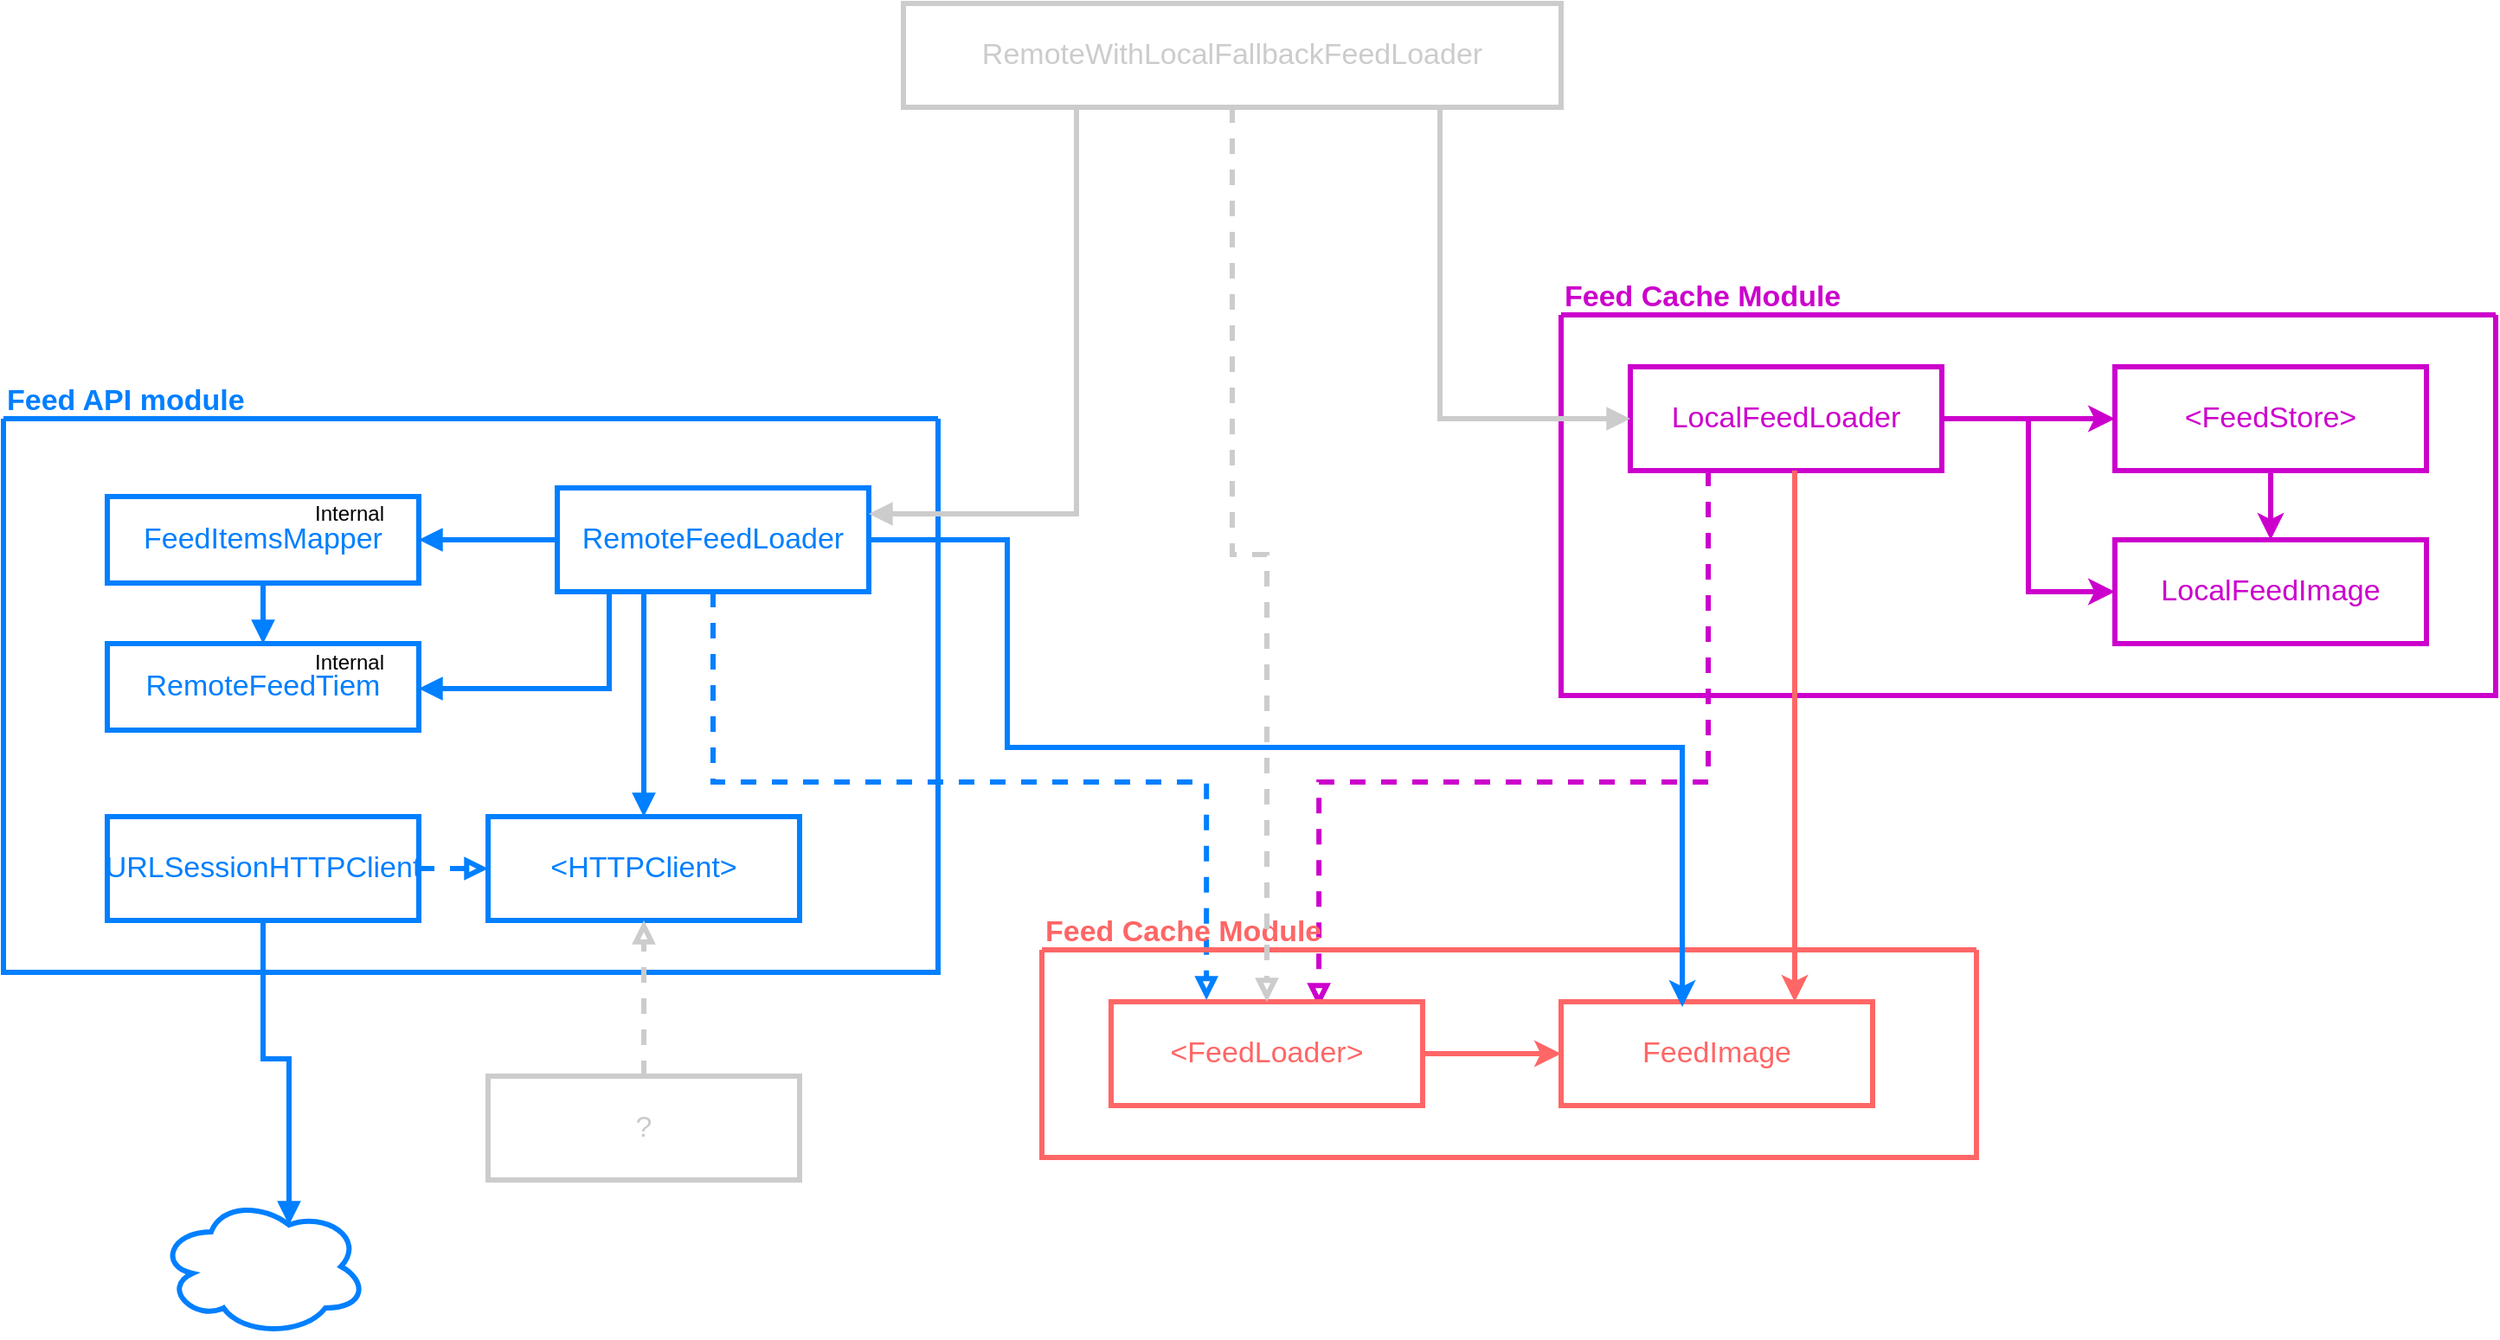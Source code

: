 <mxfile version="20.8.16" type="device"><diagram id="r4TqIMxWRghOhscV7kiH" name="Page-1"><mxGraphModel dx="1570" dy="1084" grid="1" gridSize="10" guides="1" tooltips="1" connect="1" arrows="1" fold="1" page="1" pageScale="1" pageWidth="2336" pageHeight="1654" math="0" shadow="0"><root><mxCell id="0"/><mxCell id="1" parent="0"/><mxCell id="avo8LolaMK0z2Q3GmCZQ-4" value="Feed API module" style="swimlane;startSize=0;strokeColor=#007FFF;strokeWidth=3;fontSize=17;fontColor=#007FFF;verticalAlign=bottom;align=left;" parent="1" vertex="1"><mxGeometry x="60" y="460" width="540" height="320" as="geometry"><mxRectangle x="60" y="460" width="50" height="40" as="alternateBounds"/></mxGeometry></mxCell><mxCell id="avo8LolaMK0z2Q3GmCZQ-6" style="edgeStyle=orthogonalEdgeStyle;rounded=0;orthogonalLoop=1;jettySize=auto;html=1;entryX=0.5;entryY=0;entryDx=0;entryDy=0;strokeColor=#007FFF;strokeWidth=3;fontSize=17;fontColor=#007FFF;endArrow=block;endFill=1;" parent="avo8LolaMK0z2Q3GmCZQ-4" source="avo8LolaMK0z2Q3GmCZQ-1" target="avo8LolaMK0z2Q3GmCZQ-3" edge="1"><mxGeometry relative="1" as="geometry"><Array as="points"><mxPoint x="370" y="220"/><mxPoint x="370" y="220"/></Array></mxGeometry></mxCell><mxCell id="avo8LolaMK0z2Q3GmCZQ-1" value="&lt;font style=&quot;font-size: 17px;&quot; color=&quot;#007fff&quot;&gt;RemoteFeedLoader&lt;/font&gt;" style="rounded=0;whiteSpace=wrap;html=1;strokeWidth=3;strokeColor=#007FFF;" parent="avo8LolaMK0z2Q3GmCZQ-4" vertex="1"><mxGeometry x="320" y="40" width="180" height="60" as="geometry"/></mxCell><mxCell id="WhmnkDD-LsOKR1svbQ7z-12" value="" style="edgeStyle=orthogonalEdgeStyle;rounded=0;orthogonalLoop=1;jettySize=auto;html=1;strokeColor=#007FFF;strokeWidth=3;endArrow=block;endFill=1;" edge="1" parent="avo8LolaMK0z2Q3GmCZQ-4" source="avo8LolaMK0z2Q3GmCZQ-2" target="WhmnkDD-LsOKR1svbQ7z-11"><mxGeometry relative="1" as="geometry"/></mxCell><mxCell id="avo8LolaMK0z2Q3GmCZQ-2" value="&lt;font style=&quot;font-size: 17px;&quot; color=&quot;#007fff&quot;&gt;FeedItemsMapper&lt;/font&gt;" style="rounded=0;whiteSpace=wrap;html=1;strokeWidth=3;strokeColor=#007FFF;" parent="avo8LolaMK0z2Q3GmCZQ-4" vertex="1"><mxGeometry x="60" y="45" width="180" height="50" as="geometry"/></mxCell><mxCell id="avo8LolaMK0z2Q3GmCZQ-3" value="&lt;font style=&quot;font-size: 17px;&quot; color=&quot;#007fff&quot;&gt;&amp;lt;HTTPClient&amp;gt;&lt;/font&gt;" style="rounded=0;whiteSpace=wrap;html=1;strokeWidth=3;strokeColor=#007FFF;" parent="avo8LolaMK0z2Q3GmCZQ-4" vertex="1"><mxGeometry x="280" y="230" width="180" height="60" as="geometry"/></mxCell><mxCell id="avo8LolaMK0z2Q3GmCZQ-5" value="" style="endArrow=block;html=1;rounded=0;fontSize=17;fontColor=#007FFF;entryX=1;entryY=0.5;entryDx=0;entryDy=0;strokeWidth=3;strokeColor=#007FFF;endFill=1;" parent="avo8LolaMK0z2Q3GmCZQ-4" source="avo8LolaMK0z2Q3GmCZQ-1" target="avo8LolaMK0z2Q3GmCZQ-2" edge="1"><mxGeometry width="50" height="50" relative="1" as="geometry"><mxPoint x="320" y="70" as="sourcePoint"/><mxPoint x="510" y="20" as="targetPoint"/></mxGeometry></mxCell><mxCell id="WhmnkDD-LsOKR1svbQ7z-1" value="Internal" style="text;html=1;strokeColor=none;fillColor=none;align=center;verticalAlign=middle;whiteSpace=wrap;rounded=0;" vertex="1" parent="avo8LolaMK0z2Q3GmCZQ-4"><mxGeometry x="170" y="40" width="60" height="30" as="geometry"/></mxCell><mxCell id="WhmnkDD-LsOKR1svbQ7z-11" value="&lt;font style=&quot;font-size: 17px;&quot; color=&quot;#007fff&quot;&gt;RemoteFeedTiem&lt;/font&gt;" style="rounded=0;whiteSpace=wrap;html=1;strokeWidth=3;strokeColor=#007FFF;" vertex="1" parent="avo8LolaMK0z2Q3GmCZQ-4"><mxGeometry x="60" y="130" width="180" height="50" as="geometry"/></mxCell><mxCell id="WhmnkDD-LsOKR1svbQ7z-13" value="Internal" style="text;html=1;strokeColor=none;fillColor=none;align=center;verticalAlign=middle;whiteSpace=wrap;rounded=0;" vertex="1" parent="avo8LolaMK0z2Q3GmCZQ-4"><mxGeometry x="170" y="126" width="60" height="30" as="geometry"/></mxCell><mxCell id="WhmnkDD-LsOKR1svbQ7z-14" style="edgeStyle=orthogonalEdgeStyle;rounded=0;orthogonalLoop=1;jettySize=auto;html=1;entryX=1;entryY=0.5;entryDx=0;entryDy=0;strokeColor=#007FFF;strokeWidth=3;fontSize=17;fontColor=#007FFF;endArrow=block;endFill=1;" edge="1" parent="avo8LolaMK0z2Q3GmCZQ-4"><mxGeometry relative="1" as="geometry"><Array as="points"><mxPoint x="350" y="100"/><mxPoint x="350" y="156"/></Array><mxPoint x="370" y="100" as="sourcePoint"/><mxPoint x="240" y="156" as="targetPoint"/></mxGeometry></mxCell><mxCell id="WhmnkDD-LsOKR1svbQ7z-30" value="" style="edgeStyle=orthogonalEdgeStyle;rounded=0;orthogonalLoop=1;jettySize=auto;html=1;strokeColor=#007FFF;strokeWidth=3;endArrow=block;endFill=0;dashed=1;" edge="1" parent="avo8LolaMK0z2Q3GmCZQ-4" source="WhmnkDD-LsOKR1svbQ7z-28" target="avo8LolaMK0z2Q3GmCZQ-3"><mxGeometry relative="1" as="geometry"/></mxCell><mxCell id="WhmnkDD-LsOKR1svbQ7z-28" value="&lt;font style=&quot;font-size: 17px;&quot; color=&quot;#007fff&quot;&gt;URLSessionHTTPClient&lt;/font&gt;" style="rounded=0;whiteSpace=wrap;html=1;strokeWidth=3;strokeColor=#007FFF;" vertex="1" parent="avo8LolaMK0z2Q3GmCZQ-4"><mxGeometry x="60" y="230" width="180" height="60" as="geometry"/></mxCell><mxCell id="avo8LolaMK0z2Q3GmCZQ-7" value="" style="ellipse;shape=cloud;whiteSpace=wrap;html=1;strokeColor=#007FFF;strokeWidth=3;fontSize=17;fontColor=#007FFF;" parent="1" vertex="1"><mxGeometry x="150" y="910" width="120" height="80" as="geometry"/></mxCell><mxCell id="avo8LolaMK0z2Q3GmCZQ-14" style="edgeStyle=orthogonalEdgeStyle;rounded=0;orthogonalLoop=1;jettySize=auto;html=1;entryX=0.306;entryY=-0.017;entryDx=0;entryDy=0;strokeColor=#007FFF;strokeWidth=3;fontSize=17;fontColor=#FF6666;endArrow=block;endFill=0;dashed=1;entryPerimeter=0;" parent="1" source="avo8LolaMK0z2Q3GmCZQ-1" target="avo8LolaMK0z2Q3GmCZQ-13" edge="1"><mxGeometry relative="1" as="geometry"><Array as="points"><mxPoint x="470" y="670"/><mxPoint x="755" y="670"/></Array></mxGeometry></mxCell><mxCell id="Cf3Qwf-GaKQP6KpWbfp7-4" value="Feed Cache Module" style="swimlane;startSize=0;strokeColor=#CC00CC;strokeWidth=3;fontSize=17;fontColor=#CC00CC;verticalAlign=bottom;align=left;" parent="1" vertex="1"><mxGeometry x="960" y="400" width="540" height="220" as="geometry"><mxRectangle x="60" y="460" width="50" height="40" as="alternateBounds"/></mxGeometry></mxCell><mxCell id="Cf3Qwf-GaKQP6KpWbfp7-11" style="edgeStyle=orthogonalEdgeStyle;rounded=0;orthogonalLoop=1;jettySize=auto;html=1;entryX=0;entryY=0.5;entryDx=0;entryDy=0;strokeColor=#CC00CC;strokeWidth=3;endArrow=classic;endFill=1;" parent="Cf3Qwf-GaKQP6KpWbfp7-4" source="Cf3Qwf-GaKQP6KpWbfp7-6" target="Cf3Qwf-GaKQP6KpWbfp7-7" edge="1"><mxGeometry relative="1" as="geometry"/></mxCell><mxCell id="eXncdB3BzqvHTz5_4h9B-7" style="edgeStyle=orthogonalEdgeStyle;rounded=0;orthogonalLoop=1;jettySize=auto;html=1;entryX=0;entryY=0.5;entryDx=0;entryDy=0;strokeColor=#CC00CC;fontColor=#CC00CC;strokeWidth=3;" parent="Cf3Qwf-GaKQP6KpWbfp7-4" source="Cf3Qwf-GaKQP6KpWbfp7-6" target="eXncdB3BzqvHTz5_4h9B-6" edge="1"><mxGeometry relative="1" as="geometry"/></mxCell><mxCell id="Cf3Qwf-GaKQP6KpWbfp7-6" value="&lt;font style=&quot;font-size: 17px;&quot;&gt;LocalFeedLoader&lt;/font&gt;" style="rounded=0;whiteSpace=wrap;html=1;strokeWidth=3;strokeColor=#CC00CC;fontColor=#CC00CC;" parent="Cf3Qwf-GaKQP6KpWbfp7-4" vertex="1"><mxGeometry x="40" y="30" width="180" height="60" as="geometry"/></mxCell><mxCell id="Cf3Qwf-GaKQP6KpWbfp7-7" value="&lt;font style=&quot;font-size: 17px;&quot;&gt;LocalFeedImage&lt;br&gt;&lt;/font&gt;" style="rounded=0;whiteSpace=wrap;html=1;strokeWidth=3;strokeColor=#CC00CC;fontColor=#CC00CC;" parent="Cf3Qwf-GaKQP6KpWbfp7-4" vertex="1"><mxGeometry x="320" y="130" width="180" height="60" as="geometry"/></mxCell><mxCell id="eXncdB3BzqvHTz5_4h9B-9" value="" style="edgeStyle=orthogonalEdgeStyle;rounded=0;orthogonalLoop=1;jettySize=auto;html=1;strokeColor=#CC00CC;strokeWidth=3;fontColor=#CC00CC;endArrow=classic;endFill=1;" parent="Cf3Qwf-GaKQP6KpWbfp7-4" source="eXncdB3BzqvHTz5_4h9B-6" target="Cf3Qwf-GaKQP6KpWbfp7-7" edge="1"><mxGeometry relative="1" as="geometry"/></mxCell><mxCell id="eXncdB3BzqvHTz5_4h9B-6" value="&lt;font style=&quot;font-size: 17px;&quot;&gt;&amp;lt;FeedStore&amp;gt;&lt;br&gt;&lt;/font&gt;" style="rounded=0;whiteSpace=wrap;html=1;strokeWidth=3;strokeColor=#CC00CC;fontColor=#CC00CC;" parent="Cf3Qwf-GaKQP6KpWbfp7-4" vertex="1"><mxGeometry x="320" y="30" width="180" height="60" as="geometry"/></mxCell><mxCell id="Cf3Qwf-GaKQP6KpWbfp7-13" value="" style="edgeStyle=orthogonalEdgeStyle;rounded=0;orthogonalLoop=1;jettySize=auto;html=1;strokeColor=#CC00CC;strokeWidth=3;endArrow=block;endFill=0;entryX=0.667;entryY=0.05;entryDx=0;entryDy=0;dashed=1;entryPerimeter=0;exitX=0.25;exitY=1;exitDx=0;exitDy=0;" parent="1" source="Cf3Qwf-GaKQP6KpWbfp7-6" target="avo8LolaMK0z2Q3GmCZQ-13" edge="1"><mxGeometry relative="1" as="geometry"><mxPoint x="1110" y="630" as="targetPoint"/><Array as="points"><mxPoint x="1045" y="670"/><mxPoint x="820" y="670"/></Array></mxGeometry></mxCell><mxCell id="eXncdB3BzqvHTz5_4h9B-1" value="Feed Cache Module" style="swimlane;startSize=0;strokeColor=#FF6666;strokeWidth=3;fontSize=17;fontColor=#FF6666;verticalAlign=bottom;align=left;" parent="1" vertex="1"><mxGeometry x="660" y="767" width="540" height="120" as="geometry"><mxRectangle x="60" y="460" width="50" height="40" as="alternateBounds"/></mxGeometry></mxCell><mxCell id="eXncdB3BzqvHTz5_4h9B-13" value="" style="edgeStyle=orthogonalEdgeStyle;rounded=0;orthogonalLoop=1;jettySize=auto;html=1;strokeColor=#FF6666;strokeWidth=3;fontColor=#CC00CC;endArrow=classic;endFill=1;" parent="eXncdB3BzqvHTz5_4h9B-1" source="avo8LolaMK0z2Q3GmCZQ-13" target="eXncdB3BzqvHTz5_4h9B-11" edge="1"><mxGeometry relative="1" as="geometry"/></mxCell><mxCell id="avo8LolaMK0z2Q3GmCZQ-13" value="&lt;span style=&quot;font-size: 17px;&quot;&gt;&amp;lt;FeedLoader&amp;gt;&lt;/span&gt;" style="rounded=0;whiteSpace=wrap;html=1;strokeWidth=3;strokeColor=#FF6666;fontColor=#FF6666;" parent="eXncdB3BzqvHTz5_4h9B-1" vertex="1"><mxGeometry x="40" y="30" width="180" height="60" as="geometry"/></mxCell><mxCell id="eXncdB3BzqvHTz5_4h9B-11" value="&lt;span style=&quot;font-size: 17px;&quot;&gt;FeedImage&lt;br&gt;&lt;/span&gt;" style="rounded=0;whiteSpace=wrap;html=1;strokeWidth=3;strokeColor=#FF6666;fontColor=#FF6666;" parent="eXncdB3BzqvHTz5_4h9B-1" vertex="1"><mxGeometry x="300" y="30" width="180" height="60" as="geometry"/></mxCell><mxCell id="eXncdB3BzqvHTz5_4h9B-14" style="edgeStyle=orthogonalEdgeStyle;rounded=0;orthogonalLoop=1;jettySize=auto;html=1;strokeColor=#FF6666;strokeWidth=3;fontColor=#CC00CC;endArrow=classic;endFill=1;entryX=0.75;entryY=0;entryDx=0;entryDy=0;" parent="1" source="Cf3Qwf-GaKQP6KpWbfp7-6" target="eXncdB3BzqvHTz5_4h9B-11" edge="1"><mxGeometry relative="1" as="geometry"><mxPoint x="1190" y="750" as="targetPoint"/><Array as="points"><mxPoint x="1095" y="580"/><mxPoint x="1095" y="580"/></Array></mxGeometry></mxCell><mxCell id="eXncdB3BzqvHTz5_4h9B-15" style="edgeStyle=orthogonalEdgeStyle;rounded=0;orthogonalLoop=1;jettySize=auto;html=1;exitX=1;exitY=0.5;exitDx=0;exitDy=0;entryX=0.389;entryY=0.05;entryDx=0;entryDy=0;entryPerimeter=0;strokeColor=#007FFF;strokeWidth=3;fontColor=#CC00CC;endArrow=classic;endFill=1;" parent="1" source="avo8LolaMK0z2Q3GmCZQ-1" target="eXncdB3BzqvHTz5_4h9B-11" edge="1"><mxGeometry relative="1" as="geometry"><Array as="points"><mxPoint x="640" y="530"/><mxPoint x="640" y="650"/><mxPoint x="1030" y="650"/></Array></mxGeometry></mxCell><mxCell id="avo8LolaMK0z2Q3GmCZQ-15" value="&lt;font style=&quot;font-size: 17px;&quot;&gt;?&lt;/font&gt;" style="rounded=0;whiteSpace=wrap;html=1;strokeWidth=3;strokeColor=#CCCCCC;fontColor=#CCCCCC;" parent="1" vertex="1"><mxGeometry x="340" y="840" width="180" height="60" as="geometry"/></mxCell><mxCell id="avo8LolaMK0z2Q3GmCZQ-18" style="edgeStyle=orthogonalEdgeStyle;rounded=0;orthogonalLoop=1;jettySize=auto;html=1;entryX=0.5;entryY=1;entryDx=0;entryDy=0;strokeColor=#CCCCCC;strokeWidth=3;fontSize=17;fontColor=#CCCCCC;endArrow=block;endFill=0;dashed=1;" parent="1" source="avo8LolaMK0z2Q3GmCZQ-15" target="avo8LolaMK0z2Q3GmCZQ-3" edge="1"><mxGeometry relative="1" as="geometry"/></mxCell><mxCell id="WhmnkDD-LsOKR1svbQ7z-46" style="edgeStyle=orthogonalEdgeStyle;rounded=0;orthogonalLoop=1;jettySize=auto;html=1;exitX=0.5;exitY=1;exitDx=0;exitDy=0;entryX=0.625;entryY=0.2;entryDx=0;entryDy=0;entryPerimeter=0;strokeColor=#007FFF;strokeWidth=3;endArrow=block;endFill=1;" edge="1" parent="1" source="WhmnkDD-LsOKR1svbQ7z-28" target="avo8LolaMK0z2Q3GmCZQ-7"><mxGeometry relative="1" as="geometry"/></mxCell><mxCell id="WhmnkDD-LsOKR1svbQ7z-48" style="edgeStyle=orthogonalEdgeStyle;rounded=0;orthogonalLoop=1;jettySize=auto;html=1;entryX=1;entryY=0.25;entryDx=0;entryDy=0;strokeColor=#CCCCCC;strokeWidth=3;fontColor=#CCCCCC;endArrow=block;endFill=1;" edge="1" parent="1" source="WhmnkDD-LsOKR1svbQ7z-47" target="avo8LolaMK0z2Q3GmCZQ-1"><mxGeometry relative="1" as="geometry"><Array as="points"><mxPoint x="680" y="515"/></Array></mxGeometry></mxCell><mxCell id="WhmnkDD-LsOKR1svbQ7z-49" style="edgeStyle=orthogonalEdgeStyle;rounded=0;orthogonalLoop=1;jettySize=auto;html=1;entryX=0.5;entryY=0;entryDx=0;entryDy=0;strokeColor=#CCCCCC;strokeWidth=3;fontColor=#CCCCCC;endArrow=block;endFill=0;dashed=1;" edge="1" parent="1" source="WhmnkDD-LsOKR1svbQ7z-47" target="avo8LolaMK0z2Q3GmCZQ-13"><mxGeometry relative="1" as="geometry"/></mxCell><mxCell id="WhmnkDD-LsOKR1svbQ7z-50" style="edgeStyle=orthogonalEdgeStyle;rounded=0;orthogonalLoop=1;jettySize=auto;html=1;entryX=0;entryY=0.5;entryDx=0;entryDy=0;strokeColor=#CCCCCC;strokeWidth=3;fontColor=#CCCCCC;endArrow=block;endFill=1;" edge="1" parent="1" source="WhmnkDD-LsOKR1svbQ7z-47" target="Cf3Qwf-GaKQP6KpWbfp7-6"><mxGeometry relative="1" as="geometry"><Array as="points"><mxPoint x="890" y="460"/></Array></mxGeometry></mxCell><mxCell id="WhmnkDD-LsOKR1svbQ7z-47" value="&lt;font color=&quot;#cccccc&quot; style=&quot;font-size: 17px;&quot;&gt;RemoteWithLocalFallbackFeedLoader&lt;/font&gt;" style="rounded=0;whiteSpace=wrap;html=1;strokeWidth=3;strokeColor=#CCCCCC;" vertex="1" parent="1"><mxGeometry x="580" y="220" width="380" height="60" as="geometry"/></mxCell></root></mxGraphModel></diagram></mxfile>